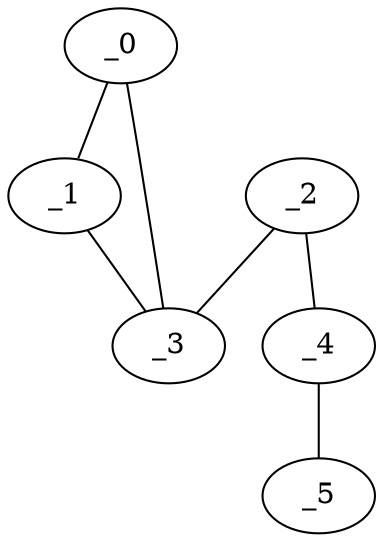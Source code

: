graph HP1_0051 {
	_0	 [x="0.671194",
		y="3.07543"];
	_1	 [x="0.92978",
		y="0.750899"];
	_0 -- _1;
	_3	 [x="2.80737",
		y="2.49191"];
	_0 -- _3;
	_1 -- _3;
	_2	 [x="2.10395",
		y="0.488843"];
	_2 -- _3;
	_4	 [x="0.769503",
		y="1.77908"];
	_2 -- _4;
	_5	 [x="2.07089",
		y="1.82656"];
	_4 -- _5;
}
